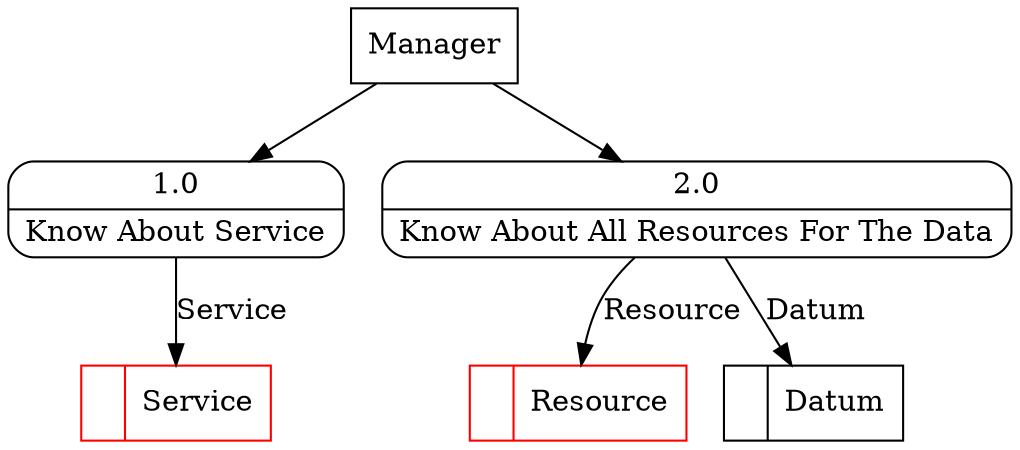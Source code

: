 digraph dfd2{ 
node[shape=record]
200 [label="<f0>  |<f1> Resource " color=red];
201 [label="<f0>  |<f1> Datum " ];
202 [label="<f0>  |<f1> Service " color=red];
203 [label="Manager" shape=box];
204 [label="{<f0> 1.0|<f1> Know About Service }" shape=Mrecord];
205 [label="{<f0> 2.0|<f1> Know About All Resources For The Data }" shape=Mrecord];
203 -> 204
203 -> 205
204 -> 202 [label="Service"]
205 -> 200 [label="Resource"]
205 -> 201 [label="Datum"]
}